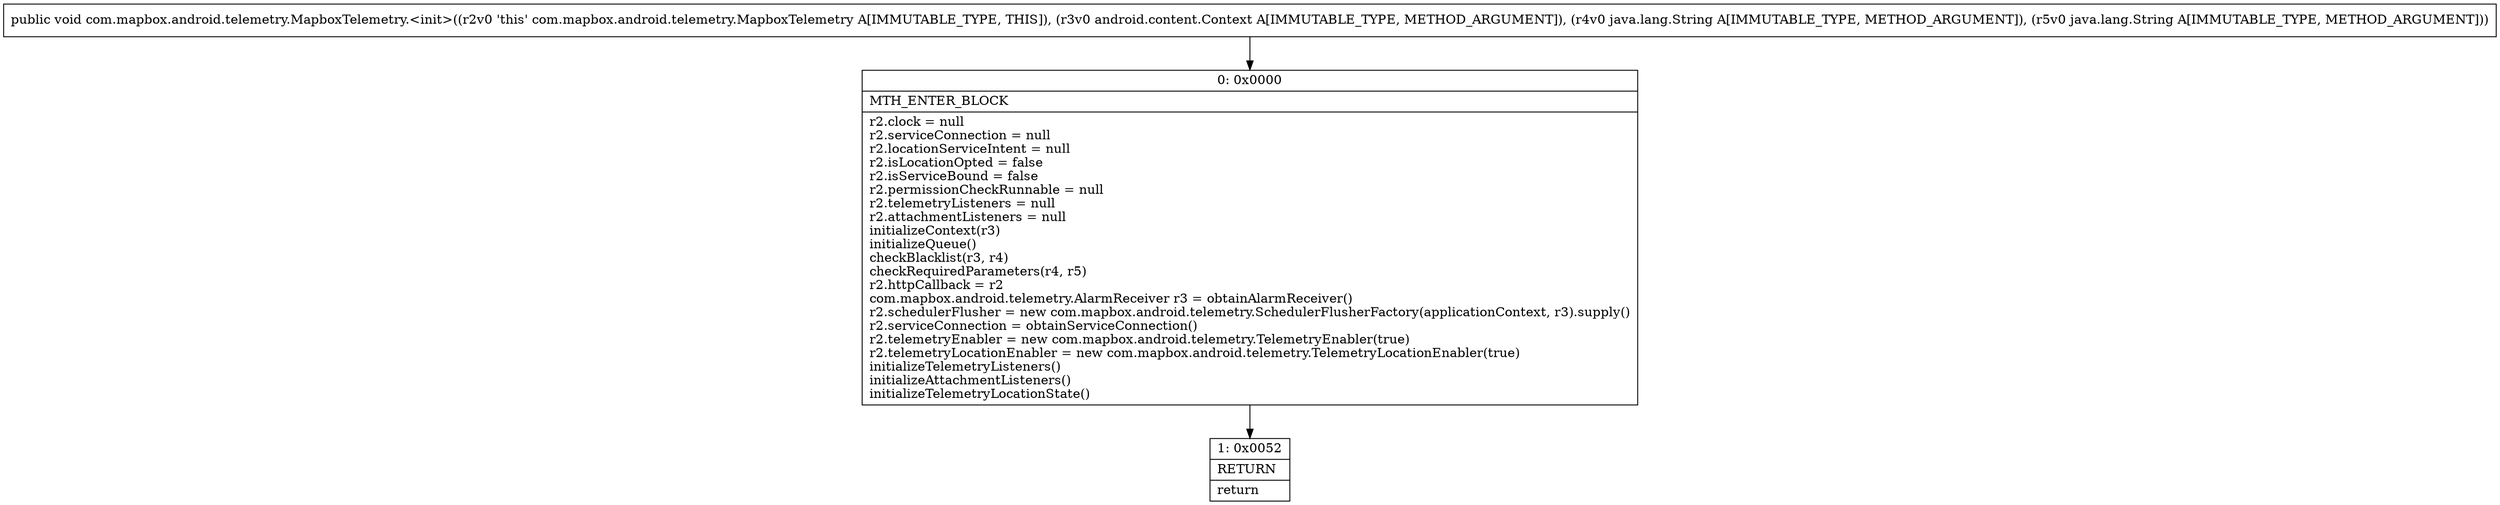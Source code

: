 digraph "CFG forcom.mapbox.android.telemetry.MapboxTelemetry.\<init\>(Landroid\/content\/Context;Ljava\/lang\/String;Ljava\/lang\/String;)V" {
Node_0 [shape=record,label="{0\:\ 0x0000|MTH_ENTER_BLOCK\l|r2.clock = null\lr2.serviceConnection = null\lr2.locationServiceIntent = null\lr2.isLocationOpted = false\lr2.isServiceBound = false\lr2.permissionCheckRunnable = null\lr2.telemetryListeners = null\lr2.attachmentListeners = null\linitializeContext(r3)\linitializeQueue()\lcheckBlacklist(r3, r4)\lcheckRequiredParameters(r4, r5)\lr2.httpCallback = r2\lcom.mapbox.android.telemetry.AlarmReceiver r3 = obtainAlarmReceiver()\lr2.schedulerFlusher = new com.mapbox.android.telemetry.SchedulerFlusherFactory(applicationContext, r3).supply()\lr2.serviceConnection = obtainServiceConnection()\lr2.telemetryEnabler = new com.mapbox.android.telemetry.TelemetryEnabler(true)\lr2.telemetryLocationEnabler = new com.mapbox.android.telemetry.TelemetryLocationEnabler(true)\linitializeTelemetryListeners()\linitializeAttachmentListeners()\linitializeTelemetryLocationState()\l}"];
Node_1 [shape=record,label="{1\:\ 0x0052|RETURN\l|return\l}"];
MethodNode[shape=record,label="{public void com.mapbox.android.telemetry.MapboxTelemetry.\<init\>((r2v0 'this' com.mapbox.android.telemetry.MapboxTelemetry A[IMMUTABLE_TYPE, THIS]), (r3v0 android.content.Context A[IMMUTABLE_TYPE, METHOD_ARGUMENT]), (r4v0 java.lang.String A[IMMUTABLE_TYPE, METHOD_ARGUMENT]), (r5v0 java.lang.String A[IMMUTABLE_TYPE, METHOD_ARGUMENT])) }"];
MethodNode -> Node_0;
Node_0 -> Node_1;
}

